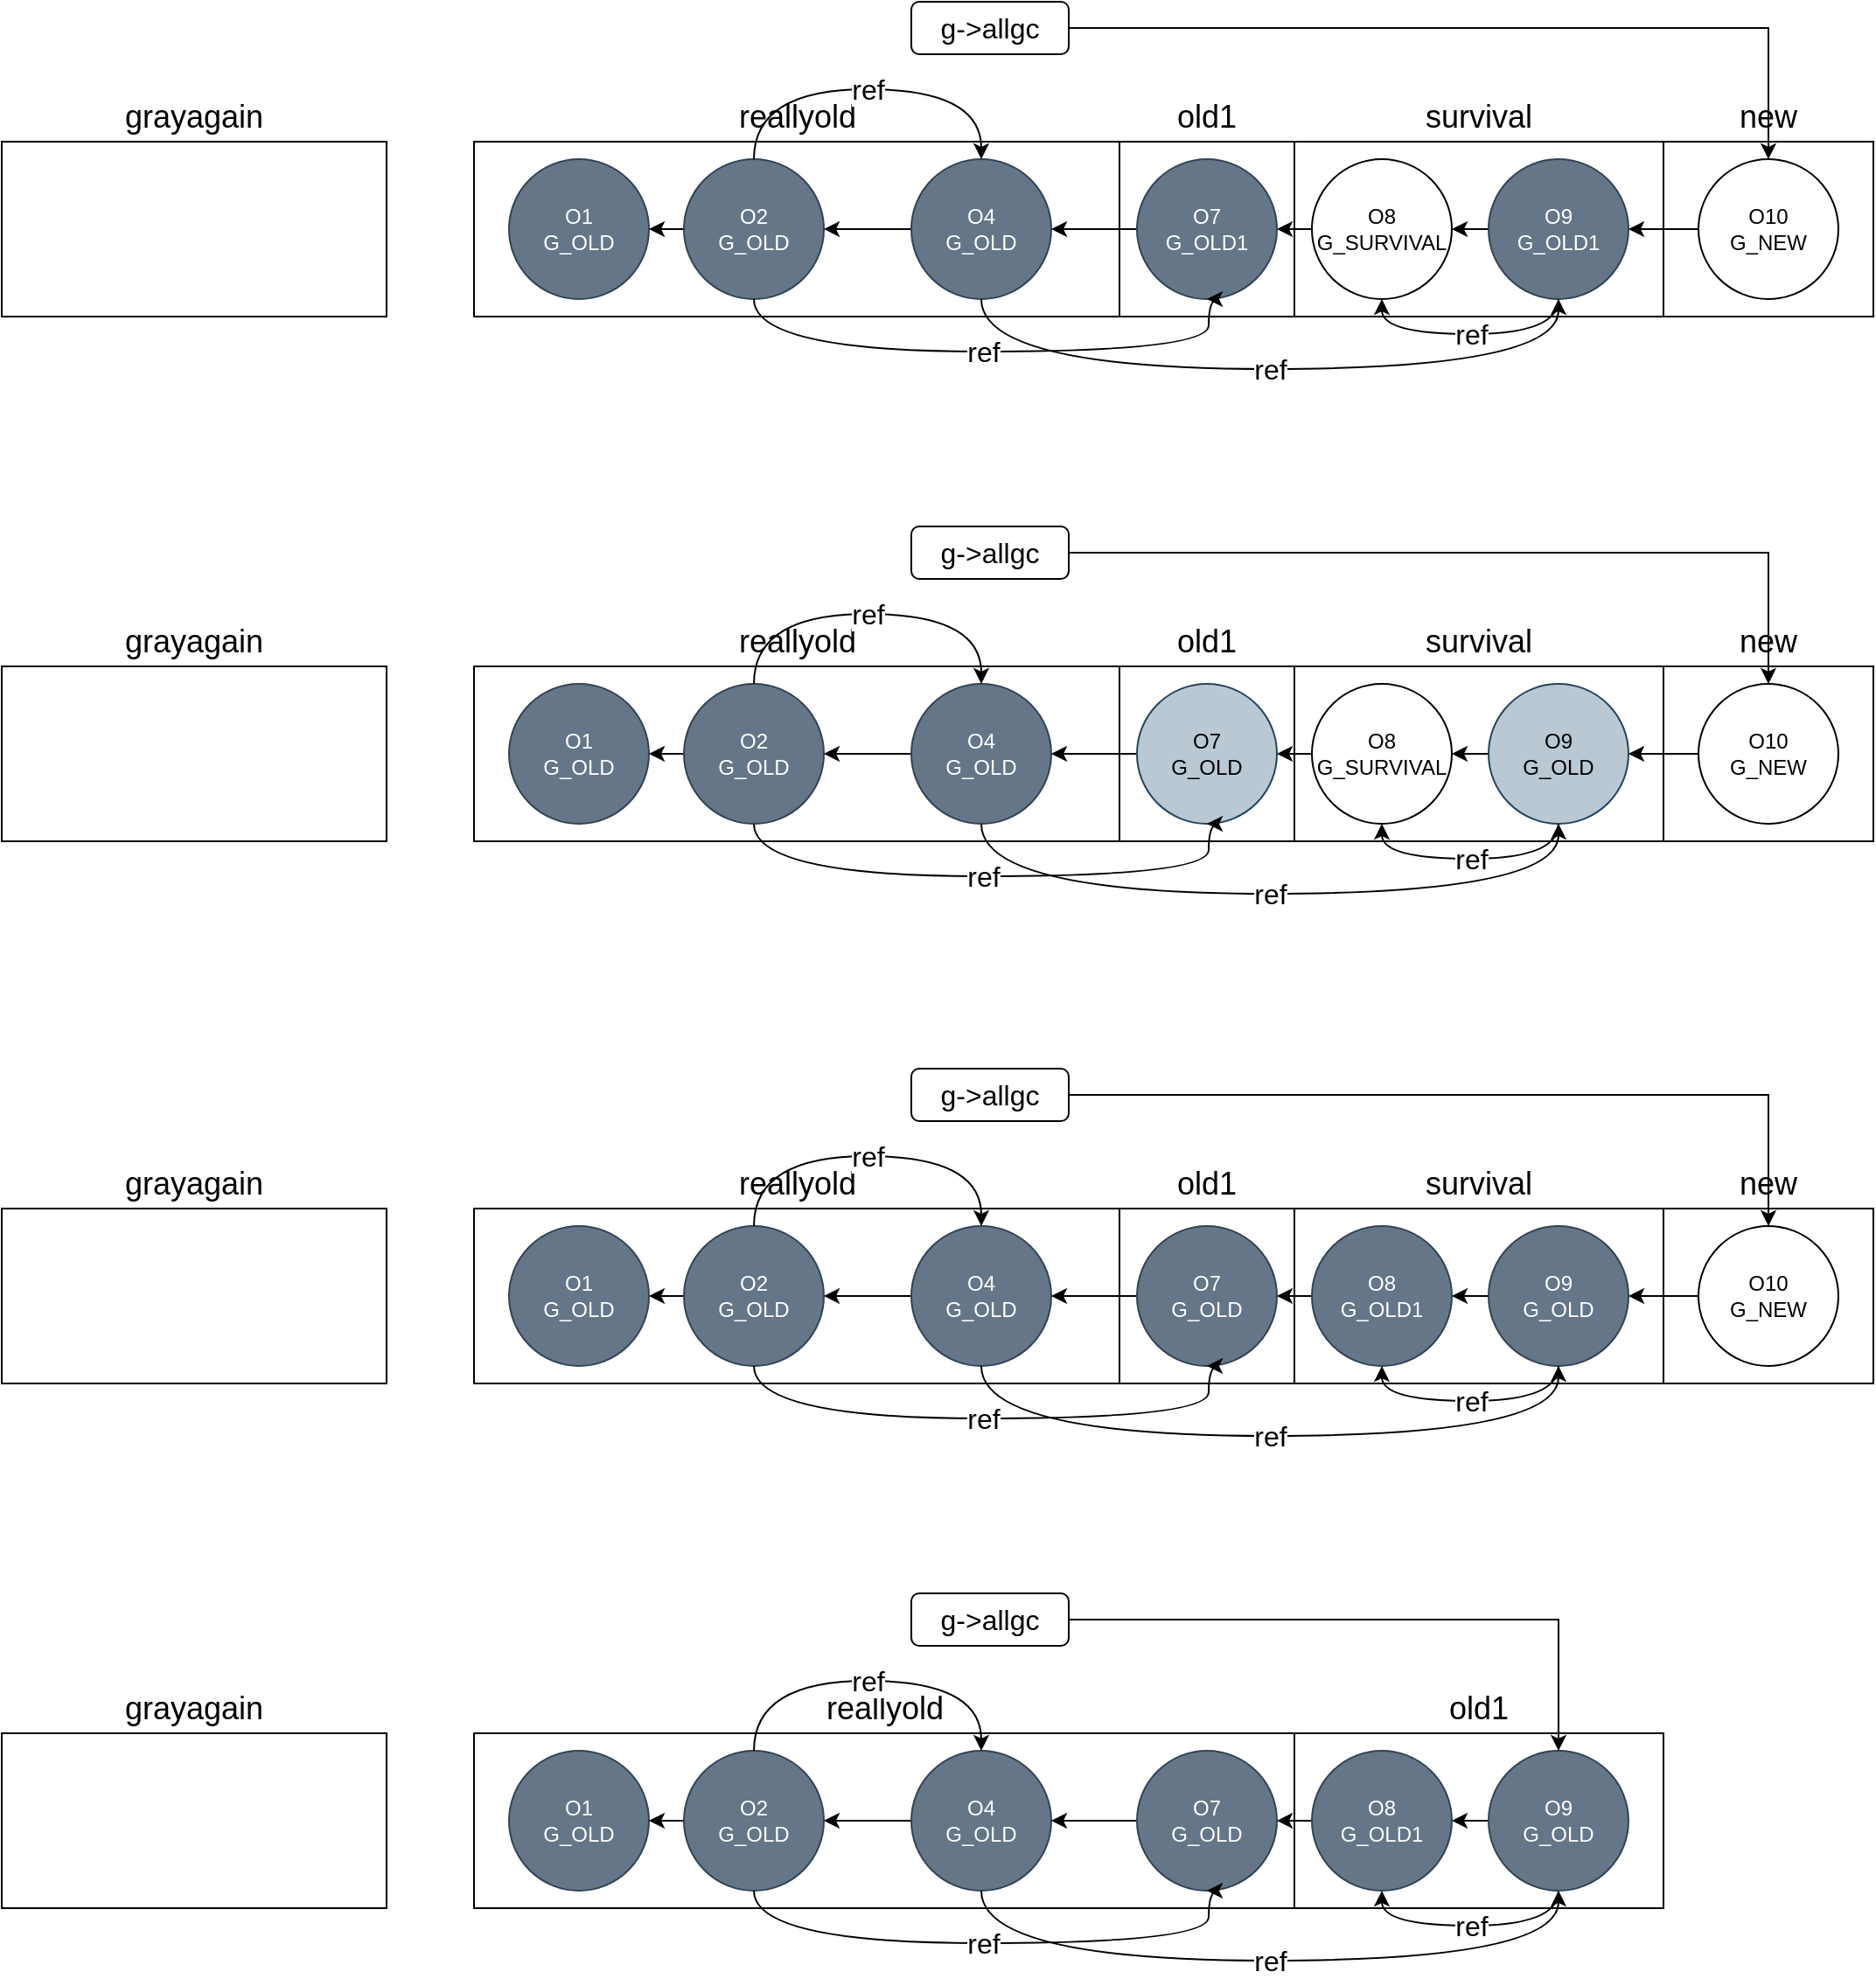 <mxfile version="22.1.20" type="device">
  <diagram name="Page-1" id="rc0uClVn3gRNKsO3K7OQ">
    <mxGraphModel dx="1434" dy="746" grid="1" gridSize="10" guides="1" tooltips="1" connect="1" arrows="1" fold="1" page="1" pageScale="1" pageWidth="850" pageHeight="1100" math="0" shadow="0">
      <root>
        <mxCell id="0" />
        <mxCell id="1" parent="0" />
        <mxCell id="K7L01zhTOzBwpwJ-5Bq4-91" value="&lt;font style=&quot;font-size: 18px;&quot;&gt;reallyold&lt;/font&gt;" style="rounded=0;whiteSpace=wrap;html=1;labelPosition=center;verticalLabelPosition=top;align=center;verticalAlign=bottom;" parent="1" vertex="1">
          <mxGeometry x="270" y="100" width="370" height="100" as="geometry" />
        </mxCell>
        <mxCell id="K7L01zhTOzBwpwJ-5Bq4-92" value="O1&lt;br&gt;G_OLD" style="ellipse;whiteSpace=wrap;html=1;aspect=fixed;fillColor=#647687;fontColor=#ffffff;strokeColor=#314354;" parent="1" vertex="1">
          <mxGeometry x="290" y="110" width="80" height="80" as="geometry" />
        </mxCell>
        <mxCell id="K7L01zhTOzBwpwJ-5Bq4-93" style="edgeStyle=orthogonalEdgeStyle;rounded=0;orthogonalLoop=1;jettySize=auto;html=1;exitX=0;exitY=0.5;exitDx=0;exitDy=0;entryX=1;entryY=0.5;entryDx=0;entryDy=0;" parent="1" source="K7L01zhTOzBwpwJ-5Bq4-94" target="K7L01zhTOzBwpwJ-5Bq4-92" edge="1">
          <mxGeometry relative="1" as="geometry" />
        </mxCell>
        <mxCell id="K7L01zhTOzBwpwJ-5Bq4-94" value="O2&lt;br&gt;G_OLD" style="ellipse;whiteSpace=wrap;html=1;aspect=fixed;fillColor=#647687;strokeColor=#314354;fontColor=#ffffff;" parent="1" vertex="1">
          <mxGeometry x="390" y="110" width="80" height="80" as="geometry" />
        </mxCell>
        <mxCell id="K7L01zhTOzBwpwJ-5Bq4-95" value="&lt;font style=&quot;font-size: 16px;&quot;&gt;g-&amp;gt;allgc&lt;/font&gt;" style="rounded=1;whiteSpace=wrap;html=1;" parent="1" vertex="1">
          <mxGeometry x="520" y="20" width="90" height="30" as="geometry" />
        </mxCell>
        <mxCell id="K7L01zhTOzBwpwJ-5Bq4-97" style="edgeStyle=orthogonalEdgeStyle;rounded=0;orthogonalLoop=1;jettySize=auto;html=1;exitX=0;exitY=0.5;exitDx=0;exitDy=0;entryX=1;entryY=0.5;entryDx=0;entryDy=0;" parent="1" source="K7L01zhTOzBwpwJ-5Bq4-98" target="K7L01zhTOzBwpwJ-5Bq4-94" edge="1">
          <mxGeometry relative="1" as="geometry" />
        </mxCell>
        <mxCell id="K7L01zhTOzBwpwJ-5Bq4-98" value="O4&lt;br&gt;G_OLD" style="ellipse;whiteSpace=wrap;html=1;aspect=fixed;fillColor=#647687;strokeColor=#314354;fontColor=#ffffff;" parent="1" vertex="1">
          <mxGeometry x="520" y="110" width="80" height="80" as="geometry" />
        </mxCell>
        <mxCell id="K7L01zhTOzBwpwJ-5Bq4-99" value="&lt;font style=&quot;font-size: 16px;&quot;&gt;ref&lt;/font&gt;" style="edgeStyle=orthogonalEdgeStyle;rounded=0;orthogonalLoop=1;jettySize=auto;html=1;exitX=0.5;exitY=0;exitDx=0;exitDy=0;entryX=0.5;entryY=0;entryDx=0;entryDy=0;curved=1;" parent="1" source="K7L01zhTOzBwpwJ-5Bq4-94" target="K7L01zhTOzBwpwJ-5Bq4-98" edge="1">
          <mxGeometry relative="1" as="geometry">
            <Array as="points">
              <mxPoint x="430" y="70" />
              <mxPoint x="560" y="70" />
            </Array>
          </mxGeometry>
        </mxCell>
        <mxCell id="K7L01zhTOzBwpwJ-5Bq4-100" value="&lt;font style=&quot;font-size: 18px;&quot;&gt;grayagain&lt;/font&gt;" style="rounded=0;whiteSpace=wrap;html=1;labelPosition=center;verticalLabelPosition=top;align=center;verticalAlign=bottom;" parent="1" vertex="1">
          <mxGeometry y="100" width="220" height="100" as="geometry" />
        </mxCell>
        <mxCell id="K7L01zhTOzBwpwJ-5Bq4-101" value="&lt;font style=&quot;font-size: 18px;&quot;&gt;old1&lt;/font&gt;" style="rounded=0;whiteSpace=wrap;html=1;labelPosition=center;verticalLabelPosition=top;align=center;verticalAlign=bottom;" parent="1" vertex="1">
          <mxGeometry x="639" y="100" width="100" height="100" as="geometry" />
        </mxCell>
        <mxCell id="K7L01zhTOzBwpwJ-5Bq4-102" style="edgeStyle=orthogonalEdgeStyle;rounded=0;orthogonalLoop=1;jettySize=auto;html=1;exitX=0;exitY=0.5;exitDx=0;exitDy=0;" parent="1" source="K7L01zhTOzBwpwJ-5Bq4-103" target="K7L01zhTOzBwpwJ-5Bq4-98" edge="1">
          <mxGeometry relative="1" as="geometry" />
        </mxCell>
        <mxCell id="K7L01zhTOzBwpwJ-5Bq4-103" value="O7&lt;br&gt;G_OLD1" style="ellipse;whiteSpace=wrap;html=1;aspect=fixed;fillColor=#647687;fontColor=#ffffff;strokeColor=#314354;" parent="1" vertex="1">
          <mxGeometry x="649" y="110" width="80" height="80" as="geometry" />
        </mxCell>
        <mxCell id="K7L01zhTOzBwpwJ-5Bq4-104" value="&lt;font style=&quot;font-size: 16px;&quot;&gt;ref&lt;/font&gt;" style="edgeStyle=orthogonalEdgeStyle;rounded=0;orthogonalLoop=1;jettySize=auto;html=1;exitX=0.5;exitY=1;exitDx=0;exitDy=0;entryX=0.5;entryY=1;entryDx=0;entryDy=0;curved=1;" parent="1" source="K7L01zhTOzBwpwJ-5Bq4-94" target="K7L01zhTOzBwpwJ-5Bq4-103" edge="1">
          <mxGeometry relative="1" as="geometry">
            <Array as="points">
              <mxPoint x="430" y="220" />
              <mxPoint x="690" y="220" />
            </Array>
          </mxGeometry>
        </mxCell>
        <mxCell id="K7L01zhTOzBwpwJ-5Bq4-105" value="&lt;font style=&quot;font-size: 18px;&quot;&gt;survival&lt;/font&gt;" style="rounded=0;whiteSpace=wrap;html=1;labelPosition=center;verticalLabelPosition=top;align=center;verticalAlign=bottom;" parent="1" vertex="1">
          <mxGeometry x="739" y="100" width="211" height="100" as="geometry" />
        </mxCell>
        <mxCell id="K7L01zhTOzBwpwJ-5Bq4-106" style="edgeStyle=orthogonalEdgeStyle;rounded=0;orthogonalLoop=1;jettySize=auto;html=1;exitX=0;exitY=0.5;exitDx=0;exitDy=0;entryX=1;entryY=0.5;entryDx=0;entryDy=0;" parent="1" source="K7L01zhTOzBwpwJ-5Bq4-107" target="K7L01zhTOzBwpwJ-5Bq4-103" edge="1">
          <mxGeometry relative="1" as="geometry" />
        </mxCell>
        <mxCell id="K7L01zhTOzBwpwJ-5Bq4-107" value="O8&lt;br&gt;G_SURVIVAL" style="ellipse;whiteSpace=wrap;html=1;aspect=fixed;" parent="1" vertex="1">
          <mxGeometry x="749" y="110" width="80" height="80" as="geometry" />
        </mxCell>
        <mxCell id="K7L01zhTOzBwpwJ-5Bq4-108" style="edgeStyle=orthogonalEdgeStyle;rounded=0;orthogonalLoop=1;jettySize=auto;html=1;exitX=0;exitY=0.5;exitDx=0;exitDy=0;" parent="1" source="K7L01zhTOzBwpwJ-5Bq4-110" target="K7L01zhTOzBwpwJ-5Bq4-107" edge="1">
          <mxGeometry relative="1" as="geometry" />
        </mxCell>
        <mxCell id="K7L01zhTOzBwpwJ-5Bq4-109" value="&lt;font style=&quot;font-size: 16px;&quot;&gt;ref&lt;/font&gt;" style="edgeStyle=orthogonalEdgeStyle;rounded=0;orthogonalLoop=1;jettySize=auto;html=1;exitX=0.5;exitY=1;exitDx=0;exitDy=0;entryX=0.5;entryY=1;entryDx=0;entryDy=0;curved=1;" parent="1" source="K7L01zhTOzBwpwJ-5Bq4-110" target="K7L01zhTOzBwpwJ-5Bq4-107" edge="1">
          <mxGeometry relative="1" as="geometry" />
        </mxCell>
        <mxCell id="K7L01zhTOzBwpwJ-5Bq4-110" value="O9&lt;br&gt;G_OLD1" style="ellipse;whiteSpace=wrap;html=1;aspect=fixed;fillColor=#647687;strokeColor=#314354;fontColor=#ffffff;" parent="1" vertex="1">
          <mxGeometry x="850" y="110" width="80" height="80" as="geometry" />
        </mxCell>
        <mxCell id="K7L01zhTOzBwpwJ-5Bq4-114" value="&lt;font style=&quot;font-size: 16px;&quot;&gt;ref&lt;/font&gt;" style="edgeStyle=orthogonalEdgeStyle;rounded=0;orthogonalLoop=1;jettySize=auto;html=1;exitX=0.5;exitY=1;exitDx=0;exitDy=0;entryX=0.5;entryY=1;entryDx=0;entryDy=0;curved=1;" parent="1" source="K7L01zhTOzBwpwJ-5Bq4-98" target="K7L01zhTOzBwpwJ-5Bq4-110" edge="1">
          <mxGeometry relative="1" as="geometry">
            <Array as="points">
              <mxPoint x="560" y="230" />
              <mxPoint x="890" y="230" />
            </Array>
          </mxGeometry>
        </mxCell>
        <mxCell id="wRI1aaOl5df-rO8w_lBx-1" value="&lt;font style=&quot;font-size: 18px;&quot;&gt;new&lt;/font&gt;" style="rounded=0;whiteSpace=wrap;html=1;labelPosition=center;verticalLabelPosition=top;align=center;verticalAlign=bottom;" vertex="1" parent="1">
          <mxGeometry x="950" y="100" width="120" height="100" as="geometry" />
        </mxCell>
        <mxCell id="wRI1aaOl5df-rO8w_lBx-3" style="edgeStyle=orthogonalEdgeStyle;rounded=0;orthogonalLoop=1;jettySize=auto;html=1;exitX=0;exitY=0.5;exitDx=0;exitDy=0;" edge="1" parent="1" source="wRI1aaOl5df-rO8w_lBx-2" target="K7L01zhTOzBwpwJ-5Bq4-110">
          <mxGeometry relative="1" as="geometry" />
        </mxCell>
        <mxCell id="wRI1aaOl5df-rO8w_lBx-2" value="O10&lt;br&gt;G_NEW" style="ellipse;whiteSpace=wrap;html=1;aspect=fixed;" vertex="1" parent="1">
          <mxGeometry x="970" y="110" width="80" height="80" as="geometry" />
        </mxCell>
        <mxCell id="wRI1aaOl5df-rO8w_lBx-4" style="edgeStyle=orthogonalEdgeStyle;rounded=0;orthogonalLoop=1;jettySize=auto;html=1;exitX=1;exitY=0.5;exitDx=0;exitDy=0;entryX=0.5;entryY=0;entryDx=0;entryDy=0;" edge="1" parent="1" source="K7L01zhTOzBwpwJ-5Bq4-95" target="wRI1aaOl5df-rO8w_lBx-2">
          <mxGeometry relative="1" as="geometry" />
        </mxCell>
        <mxCell id="wRI1aaOl5df-rO8w_lBx-5" value="&lt;font style=&quot;font-size: 18px;&quot;&gt;reallyold&lt;/font&gt;" style="rounded=0;whiteSpace=wrap;html=1;labelPosition=center;verticalLabelPosition=top;align=center;verticalAlign=bottom;" vertex="1" parent="1">
          <mxGeometry x="270" y="400" width="370" height="100" as="geometry" />
        </mxCell>
        <mxCell id="wRI1aaOl5df-rO8w_lBx-6" value="O1&lt;br&gt;G_OLD" style="ellipse;whiteSpace=wrap;html=1;aspect=fixed;fillColor=#647687;fontColor=#ffffff;strokeColor=#314354;" vertex="1" parent="1">
          <mxGeometry x="290" y="410" width="80" height="80" as="geometry" />
        </mxCell>
        <mxCell id="wRI1aaOl5df-rO8w_lBx-7" style="edgeStyle=orthogonalEdgeStyle;rounded=0;orthogonalLoop=1;jettySize=auto;html=1;exitX=0;exitY=0.5;exitDx=0;exitDy=0;entryX=1;entryY=0.5;entryDx=0;entryDy=0;" edge="1" parent="1" source="wRI1aaOl5df-rO8w_lBx-8" target="wRI1aaOl5df-rO8w_lBx-6">
          <mxGeometry relative="1" as="geometry" />
        </mxCell>
        <mxCell id="wRI1aaOl5df-rO8w_lBx-8" value="O2&lt;br&gt;G_OLD" style="ellipse;whiteSpace=wrap;html=1;aspect=fixed;fillColor=#647687;strokeColor=#314354;fontColor=#ffffff;" vertex="1" parent="1">
          <mxGeometry x="390" y="410" width="80" height="80" as="geometry" />
        </mxCell>
        <mxCell id="wRI1aaOl5df-rO8w_lBx-9" value="&lt;font style=&quot;font-size: 16px;&quot;&gt;g-&amp;gt;allgc&lt;/font&gt;" style="rounded=1;whiteSpace=wrap;html=1;" vertex="1" parent="1">
          <mxGeometry x="520" y="320" width="90" height="30" as="geometry" />
        </mxCell>
        <mxCell id="wRI1aaOl5df-rO8w_lBx-10" style="edgeStyle=orthogonalEdgeStyle;rounded=0;orthogonalLoop=1;jettySize=auto;html=1;exitX=0;exitY=0.5;exitDx=0;exitDy=0;entryX=1;entryY=0.5;entryDx=0;entryDy=0;" edge="1" parent="1" source="wRI1aaOl5df-rO8w_lBx-11" target="wRI1aaOl5df-rO8w_lBx-8">
          <mxGeometry relative="1" as="geometry" />
        </mxCell>
        <mxCell id="wRI1aaOl5df-rO8w_lBx-11" value="O4&lt;br&gt;G_OLD" style="ellipse;whiteSpace=wrap;html=1;aspect=fixed;fillColor=#647687;strokeColor=#314354;fontColor=#ffffff;" vertex="1" parent="1">
          <mxGeometry x="520" y="410" width="80" height="80" as="geometry" />
        </mxCell>
        <mxCell id="wRI1aaOl5df-rO8w_lBx-12" value="&lt;font style=&quot;font-size: 16px;&quot;&gt;ref&lt;/font&gt;" style="edgeStyle=orthogonalEdgeStyle;rounded=0;orthogonalLoop=1;jettySize=auto;html=1;exitX=0.5;exitY=0;exitDx=0;exitDy=0;entryX=0.5;entryY=0;entryDx=0;entryDy=0;curved=1;" edge="1" parent="1" source="wRI1aaOl5df-rO8w_lBx-8" target="wRI1aaOl5df-rO8w_lBx-11">
          <mxGeometry relative="1" as="geometry">
            <Array as="points">
              <mxPoint x="430" y="370" />
              <mxPoint x="560" y="370" />
            </Array>
          </mxGeometry>
        </mxCell>
        <mxCell id="wRI1aaOl5df-rO8w_lBx-13" value="&lt;font style=&quot;font-size: 18px;&quot;&gt;grayagain&lt;/font&gt;" style="rounded=0;whiteSpace=wrap;html=1;labelPosition=center;verticalLabelPosition=top;align=center;verticalAlign=bottom;" vertex="1" parent="1">
          <mxGeometry y="400" width="220" height="100" as="geometry" />
        </mxCell>
        <mxCell id="wRI1aaOl5df-rO8w_lBx-14" value="&lt;font style=&quot;font-size: 18px;&quot;&gt;old1&lt;/font&gt;" style="rounded=0;whiteSpace=wrap;html=1;labelPosition=center;verticalLabelPosition=top;align=center;verticalAlign=bottom;" vertex="1" parent="1">
          <mxGeometry x="639" y="400" width="100" height="100" as="geometry" />
        </mxCell>
        <mxCell id="wRI1aaOl5df-rO8w_lBx-15" style="edgeStyle=orthogonalEdgeStyle;rounded=0;orthogonalLoop=1;jettySize=auto;html=1;exitX=0;exitY=0.5;exitDx=0;exitDy=0;" edge="1" parent="1" source="wRI1aaOl5df-rO8w_lBx-16" target="wRI1aaOl5df-rO8w_lBx-11">
          <mxGeometry relative="1" as="geometry" />
        </mxCell>
        <mxCell id="wRI1aaOl5df-rO8w_lBx-16" value="O7&lt;br&gt;G_OLD" style="ellipse;whiteSpace=wrap;html=1;aspect=fixed;fillColor=#bac8d3;strokeColor=#23445d;" vertex="1" parent="1">
          <mxGeometry x="649" y="410" width="80" height="80" as="geometry" />
        </mxCell>
        <mxCell id="wRI1aaOl5df-rO8w_lBx-17" value="&lt;font style=&quot;font-size: 16px;&quot;&gt;ref&lt;/font&gt;" style="edgeStyle=orthogonalEdgeStyle;rounded=0;orthogonalLoop=1;jettySize=auto;html=1;exitX=0.5;exitY=1;exitDx=0;exitDy=0;entryX=0.5;entryY=1;entryDx=0;entryDy=0;curved=1;" edge="1" parent="1" source="wRI1aaOl5df-rO8w_lBx-8" target="wRI1aaOl5df-rO8w_lBx-16">
          <mxGeometry relative="1" as="geometry">
            <Array as="points">
              <mxPoint x="430" y="520" />
              <mxPoint x="690" y="520" />
            </Array>
          </mxGeometry>
        </mxCell>
        <mxCell id="wRI1aaOl5df-rO8w_lBx-18" value="&lt;font style=&quot;font-size: 18px;&quot;&gt;survival&lt;/font&gt;" style="rounded=0;whiteSpace=wrap;html=1;labelPosition=center;verticalLabelPosition=top;align=center;verticalAlign=bottom;" vertex="1" parent="1">
          <mxGeometry x="739" y="400" width="211" height="100" as="geometry" />
        </mxCell>
        <mxCell id="wRI1aaOl5df-rO8w_lBx-19" style="edgeStyle=orthogonalEdgeStyle;rounded=0;orthogonalLoop=1;jettySize=auto;html=1;exitX=0;exitY=0.5;exitDx=0;exitDy=0;entryX=1;entryY=0.5;entryDx=0;entryDy=0;" edge="1" parent="1" source="wRI1aaOl5df-rO8w_lBx-20" target="wRI1aaOl5df-rO8w_lBx-16">
          <mxGeometry relative="1" as="geometry" />
        </mxCell>
        <mxCell id="wRI1aaOl5df-rO8w_lBx-20" value="O8&lt;br&gt;G_SURVIVAL" style="ellipse;whiteSpace=wrap;html=1;aspect=fixed;" vertex="1" parent="1">
          <mxGeometry x="749" y="410" width="80" height="80" as="geometry" />
        </mxCell>
        <mxCell id="wRI1aaOl5df-rO8w_lBx-21" style="edgeStyle=orthogonalEdgeStyle;rounded=0;orthogonalLoop=1;jettySize=auto;html=1;exitX=0;exitY=0.5;exitDx=0;exitDy=0;" edge="1" parent="1" source="wRI1aaOl5df-rO8w_lBx-23" target="wRI1aaOl5df-rO8w_lBx-20">
          <mxGeometry relative="1" as="geometry" />
        </mxCell>
        <mxCell id="wRI1aaOl5df-rO8w_lBx-22" value="&lt;font style=&quot;font-size: 16px;&quot;&gt;ref&lt;/font&gt;" style="edgeStyle=orthogonalEdgeStyle;rounded=0;orthogonalLoop=1;jettySize=auto;html=1;exitX=0.5;exitY=1;exitDx=0;exitDy=0;entryX=0.5;entryY=1;entryDx=0;entryDy=0;curved=1;" edge="1" parent="1" source="wRI1aaOl5df-rO8w_lBx-23" target="wRI1aaOl5df-rO8w_lBx-20">
          <mxGeometry relative="1" as="geometry" />
        </mxCell>
        <mxCell id="wRI1aaOl5df-rO8w_lBx-23" value="O9&lt;br&gt;G_OLD" style="ellipse;whiteSpace=wrap;html=1;aspect=fixed;fillColor=#bac8d3;strokeColor=#23445d;" vertex="1" parent="1">
          <mxGeometry x="850" y="410" width="80" height="80" as="geometry" />
        </mxCell>
        <mxCell id="wRI1aaOl5df-rO8w_lBx-24" value="&lt;font style=&quot;font-size: 16px;&quot;&gt;ref&lt;/font&gt;" style="edgeStyle=orthogonalEdgeStyle;rounded=0;orthogonalLoop=1;jettySize=auto;html=1;exitX=0.5;exitY=1;exitDx=0;exitDy=0;entryX=0.5;entryY=1;entryDx=0;entryDy=0;curved=1;" edge="1" parent="1" source="wRI1aaOl5df-rO8w_lBx-11" target="wRI1aaOl5df-rO8w_lBx-23">
          <mxGeometry relative="1" as="geometry">
            <Array as="points">
              <mxPoint x="560" y="530" />
              <mxPoint x="890" y="530" />
            </Array>
          </mxGeometry>
        </mxCell>
        <mxCell id="wRI1aaOl5df-rO8w_lBx-26" value="&lt;font style=&quot;font-size: 18px;&quot;&gt;new&lt;/font&gt;" style="rounded=0;whiteSpace=wrap;html=1;labelPosition=center;verticalLabelPosition=top;align=center;verticalAlign=bottom;" vertex="1" parent="1">
          <mxGeometry x="950" y="400" width="120" height="100" as="geometry" />
        </mxCell>
        <mxCell id="wRI1aaOl5df-rO8w_lBx-27" style="edgeStyle=orthogonalEdgeStyle;rounded=0;orthogonalLoop=1;jettySize=auto;html=1;exitX=0;exitY=0.5;exitDx=0;exitDy=0;" edge="1" parent="1" source="wRI1aaOl5df-rO8w_lBx-28" target="wRI1aaOl5df-rO8w_lBx-23">
          <mxGeometry relative="1" as="geometry" />
        </mxCell>
        <mxCell id="wRI1aaOl5df-rO8w_lBx-28" value="O10&lt;br&gt;G_NEW" style="ellipse;whiteSpace=wrap;html=1;aspect=fixed;" vertex="1" parent="1">
          <mxGeometry x="970" y="410" width="80" height="80" as="geometry" />
        </mxCell>
        <mxCell id="wRI1aaOl5df-rO8w_lBx-29" style="edgeStyle=orthogonalEdgeStyle;rounded=0;orthogonalLoop=1;jettySize=auto;html=1;exitX=1;exitY=0.5;exitDx=0;exitDy=0;entryX=0.5;entryY=0;entryDx=0;entryDy=0;" edge="1" parent="1" source="wRI1aaOl5df-rO8w_lBx-9" target="wRI1aaOl5df-rO8w_lBx-28">
          <mxGeometry relative="1" as="geometry" />
        </mxCell>
        <mxCell id="wRI1aaOl5df-rO8w_lBx-30" value="&lt;font style=&quot;font-size: 18px;&quot;&gt;reallyold&lt;/font&gt;" style="rounded=0;whiteSpace=wrap;html=1;labelPosition=center;verticalLabelPosition=top;align=center;verticalAlign=bottom;" vertex="1" parent="1">
          <mxGeometry x="270" y="710" width="370" height="100" as="geometry" />
        </mxCell>
        <mxCell id="wRI1aaOl5df-rO8w_lBx-31" value="O1&lt;br&gt;G_OLD" style="ellipse;whiteSpace=wrap;html=1;aspect=fixed;fillColor=#647687;fontColor=#ffffff;strokeColor=#314354;" vertex="1" parent="1">
          <mxGeometry x="290" y="720" width="80" height="80" as="geometry" />
        </mxCell>
        <mxCell id="wRI1aaOl5df-rO8w_lBx-32" style="edgeStyle=orthogonalEdgeStyle;rounded=0;orthogonalLoop=1;jettySize=auto;html=1;exitX=0;exitY=0.5;exitDx=0;exitDy=0;entryX=1;entryY=0.5;entryDx=0;entryDy=0;" edge="1" parent="1" source="wRI1aaOl5df-rO8w_lBx-33" target="wRI1aaOl5df-rO8w_lBx-31">
          <mxGeometry relative="1" as="geometry" />
        </mxCell>
        <mxCell id="wRI1aaOl5df-rO8w_lBx-33" value="O2&lt;br&gt;G_OLD" style="ellipse;whiteSpace=wrap;html=1;aspect=fixed;fillColor=#647687;strokeColor=#314354;fontColor=#ffffff;" vertex="1" parent="1">
          <mxGeometry x="390" y="720" width="80" height="80" as="geometry" />
        </mxCell>
        <mxCell id="wRI1aaOl5df-rO8w_lBx-34" value="&lt;font style=&quot;font-size: 16px;&quot;&gt;g-&amp;gt;allgc&lt;/font&gt;" style="rounded=1;whiteSpace=wrap;html=1;" vertex="1" parent="1">
          <mxGeometry x="520" y="630" width="90" height="30" as="geometry" />
        </mxCell>
        <mxCell id="wRI1aaOl5df-rO8w_lBx-35" style="edgeStyle=orthogonalEdgeStyle;rounded=0;orthogonalLoop=1;jettySize=auto;html=1;exitX=0;exitY=0.5;exitDx=0;exitDy=0;entryX=1;entryY=0.5;entryDx=0;entryDy=0;" edge="1" parent="1" source="wRI1aaOl5df-rO8w_lBx-36" target="wRI1aaOl5df-rO8w_lBx-33">
          <mxGeometry relative="1" as="geometry" />
        </mxCell>
        <mxCell id="wRI1aaOl5df-rO8w_lBx-36" value="O4&lt;br&gt;G_OLD" style="ellipse;whiteSpace=wrap;html=1;aspect=fixed;fillColor=#647687;strokeColor=#314354;fontColor=#ffffff;" vertex="1" parent="1">
          <mxGeometry x="520" y="720" width="80" height="80" as="geometry" />
        </mxCell>
        <mxCell id="wRI1aaOl5df-rO8w_lBx-37" value="&lt;font style=&quot;font-size: 16px;&quot;&gt;ref&lt;/font&gt;" style="edgeStyle=orthogonalEdgeStyle;rounded=0;orthogonalLoop=1;jettySize=auto;html=1;exitX=0.5;exitY=0;exitDx=0;exitDy=0;entryX=0.5;entryY=0;entryDx=0;entryDy=0;curved=1;" edge="1" parent="1" source="wRI1aaOl5df-rO8w_lBx-33" target="wRI1aaOl5df-rO8w_lBx-36">
          <mxGeometry relative="1" as="geometry">
            <Array as="points">
              <mxPoint x="430" y="680" />
              <mxPoint x="560" y="680" />
            </Array>
          </mxGeometry>
        </mxCell>
        <mxCell id="wRI1aaOl5df-rO8w_lBx-38" value="&lt;font style=&quot;font-size: 18px;&quot;&gt;grayagain&lt;/font&gt;" style="rounded=0;whiteSpace=wrap;html=1;labelPosition=center;verticalLabelPosition=top;align=center;verticalAlign=bottom;" vertex="1" parent="1">
          <mxGeometry y="710" width="220" height="100" as="geometry" />
        </mxCell>
        <mxCell id="wRI1aaOl5df-rO8w_lBx-39" value="&lt;font style=&quot;font-size: 18px;&quot;&gt;old1&lt;/font&gt;" style="rounded=0;whiteSpace=wrap;html=1;labelPosition=center;verticalLabelPosition=top;align=center;verticalAlign=bottom;" vertex="1" parent="1">
          <mxGeometry x="639" y="710" width="100" height="100" as="geometry" />
        </mxCell>
        <mxCell id="wRI1aaOl5df-rO8w_lBx-40" style="edgeStyle=orthogonalEdgeStyle;rounded=0;orthogonalLoop=1;jettySize=auto;html=1;exitX=0;exitY=0.5;exitDx=0;exitDy=0;" edge="1" parent="1" source="wRI1aaOl5df-rO8w_lBx-41" target="wRI1aaOl5df-rO8w_lBx-36">
          <mxGeometry relative="1" as="geometry" />
        </mxCell>
        <mxCell id="wRI1aaOl5df-rO8w_lBx-41" value="O7&lt;br&gt;G_OLD" style="ellipse;whiteSpace=wrap;html=1;aspect=fixed;fillColor=#647687;strokeColor=#314354;fontColor=#ffffff;" vertex="1" parent="1">
          <mxGeometry x="649" y="720" width="80" height="80" as="geometry" />
        </mxCell>
        <mxCell id="wRI1aaOl5df-rO8w_lBx-42" value="&lt;font style=&quot;font-size: 16px;&quot;&gt;ref&lt;/font&gt;" style="edgeStyle=orthogonalEdgeStyle;rounded=0;orthogonalLoop=1;jettySize=auto;html=1;exitX=0.5;exitY=1;exitDx=0;exitDy=0;entryX=0.5;entryY=1;entryDx=0;entryDy=0;curved=1;" edge="1" parent="1" source="wRI1aaOl5df-rO8w_lBx-33" target="wRI1aaOl5df-rO8w_lBx-41">
          <mxGeometry relative="1" as="geometry">
            <Array as="points">
              <mxPoint x="430" y="830" />
              <mxPoint x="690" y="830" />
            </Array>
          </mxGeometry>
        </mxCell>
        <mxCell id="wRI1aaOl5df-rO8w_lBx-43" value="&lt;font style=&quot;font-size: 18px;&quot;&gt;survival&lt;/font&gt;" style="rounded=0;whiteSpace=wrap;html=1;labelPosition=center;verticalLabelPosition=top;align=center;verticalAlign=bottom;" vertex="1" parent="1">
          <mxGeometry x="739" y="710" width="211" height="100" as="geometry" />
        </mxCell>
        <mxCell id="wRI1aaOl5df-rO8w_lBx-44" style="edgeStyle=orthogonalEdgeStyle;rounded=0;orthogonalLoop=1;jettySize=auto;html=1;exitX=0;exitY=0.5;exitDx=0;exitDy=0;entryX=1;entryY=0.5;entryDx=0;entryDy=0;" edge="1" parent="1" source="wRI1aaOl5df-rO8w_lBx-45" target="wRI1aaOl5df-rO8w_lBx-41">
          <mxGeometry relative="1" as="geometry" />
        </mxCell>
        <mxCell id="wRI1aaOl5df-rO8w_lBx-45" value="O8&lt;br&gt;G_OLD1" style="ellipse;whiteSpace=wrap;html=1;aspect=fixed;fillColor=#647687;fontColor=#ffffff;strokeColor=#314354;" vertex="1" parent="1">
          <mxGeometry x="749" y="720" width="80" height="80" as="geometry" />
        </mxCell>
        <mxCell id="wRI1aaOl5df-rO8w_lBx-46" style="edgeStyle=orthogonalEdgeStyle;rounded=0;orthogonalLoop=1;jettySize=auto;html=1;exitX=0;exitY=0.5;exitDx=0;exitDy=0;" edge="1" parent="1" source="wRI1aaOl5df-rO8w_lBx-48" target="wRI1aaOl5df-rO8w_lBx-45">
          <mxGeometry relative="1" as="geometry" />
        </mxCell>
        <mxCell id="wRI1aaOl5df-rO8w_lBx-47" value="&lt;font style=&quot;font-size: 16px;&quot;&gt;ref&lt;/font&gt;" style="edgeStyle=orthogonalEdgeStyle;rounded=0;orthogonalLoop=1;jettySize=auto;html=1;exitX=0.5;exitY=1;exitDx=0;exitDy=0;entryX=0.5;entryY=1;entryDx=0;entryDy=0;curved=1;" edge="1" parent="1" source="wRI1aaOl5df-rO8w_lBx-48" target="wRI1aaOl5df-rO8w_lBx-45">
          <mxGeometry relative="1" as="geometry" />
        </mxCell>
        <mxCell id="wRI1aaOl5df-rO8w_lBx-48" value="O9&lt;br&gt;G_OLD" style="ellipse;whiteSpace=wrap;html=1;aspect=fixed;fillColor=#647687;strokeColor=#314354;fontColor=#ffffff;" vertex="1" parent="1">
          <mxGeometry x="850" y="720" width="80" height="80" as="geometry" />
        </mxCell>
        <mxCell id="wRI1aaOl5df-rO8w_lBx-49" value="&lt;font style=&quot;font-size: 16px;&quot;&gt;ref&lt;/font&gt;" style="edgeStyle=orthogonalEdgeStyle;rounded=0;orthogonalLoop=1;jettySize=auto;html=1;exitX=0.5;exitY=1;exitDx=0;exitDy=0;entryX=0.5;entryY=1;entryDx=0;entryDy=0;curved=1;" edge="1" parent="1" source="wRI1aaOl5df-rO8w_lBx-36" target="wRI1aaOl5df-rO8w_lBx-48">
          <mxGeometry relative="1" as="geometry">
            <Array as="points">
              <mxPoint x="560" y="840" />
              <mxPoint x="890" y="840" />
            </Array>
          </mxGeometry>
        </mxCell>
        <mxCell id="wRI1aaOl5df-rO8w_lBx-51" value="&lt;font style=&quot;font-size: 18px;&quot;&gt;new&lt;/font&gt;" style="rounded=0;whiteSpace=wrap;html=1;labelPosition=center;verticalLabelPosition=top;align=center;verticalAlign=bottom;" vertex="1" parent="1">
          <mxGeometry x="950" y="710" width="120" height="100" as="geometry" />
        </mxCell>
        <mxCell id="wRI1aaOl5df-rO8w_lBx-52" style="edgeStyle=orthogonalEdgeStyle;rounded=0;orthogonalLoop=1;jettySize=auto;html=1;exitX=0;exitY=0.5;exitDx=0;exitDy=0;" edge="1" parent="1" source="wRI1aaOl5df-rO8w_lBx-53" target="wRI1aaOl5df-rO8w_lBx-48">
          <mxGeometry relative="1" as="geometry" />
        </mxCell>
        <mxCell id="wRI1aaOl5df-rO8w_lBx-53" value="O10&lt;br&gt;G_NEW" style="ellipse;whiteSpace=wrap;html=1;aspect=fixed;" vertex="1" parent="1">
          <mxGeometry x="970" y="720" width="80" height="80" as="geometry" />
        </mxCell>
        <mxCell id="wRI1aaOl5df-rO8w_lBx-54" style="edgeStyle=orthogonalEdgeStyle;rounded=0;orthogonalLoop=1;jettySize=auto;html=1;exitX=1;exitY=0.5;exitDx=0;exitDy=0;entryX=0.5;entryY=0;entryDx=0;entryDy=0;" edge="1" parent="1" source="wRI1aaOl5df-rO8w_lBx-34" target="wRI1aaOl5df-rO8w_lBx-53">
          <mxGeometry relative="1" as="geometry" />
        </mxCell>
        <mxCell id="wRI1aaOl5df-rO8w_lBx-55" value="&lt;font style=&quot;font-size: 18px;&quot;&gt;reallyold&lt;/font&gt;" style="rounded=0;whiteSpace=wrap;html=1;labelPosition=center;verticalLabelPosition=top;align=center;verticalAlign=bottom;" vertex="1" parent="1">
          <mxGeometry x="270" y="1010" width="470" height="100" as="geometry" />
        </mxCell>
        <mxCell id="wRI1aaOl5df-rO8w_lBx-56" value="O1&lt;br&gt;G_OLD" style="ellipse;whiteSpace=wrap;html=1;aspect=fixed;fillColor=#647687;fontColor=#ffffff;strokeColor=#314354;" vertex="1" parent="1">
          <mxGeometry x="290" y="1020" width="80" height="80" as="geometry" />
        </mxCell>
        <mxCell id="wRI1aaOl5df-rO8w_lBx-57" style="edgeStyle=orthogonalEdgeStyle;rounded=0;orthogonalLoop=1;jettySize=auto;html=1;exitX=0;exitY=0.5;exitDx=0;exitDy=0;entryX=1;entryY=0.5;entryDx=0;entryDy=0;" edge="1" parent="1" source="wRI1aaOl5df-rO8w_lBx-58" target="wRI1aaOl5df-rO8w_lBx-56">
          <mxGeometry relative="1" as="geometry" />
        </mxCell>
        <mxCell id="wRI1aaOl5df-rO8w_lBx-58" value="O2&lt;br&gt;G_OLD" style="ellipse;whiteSpace=wrap;html=1;aspect=fixed;fillColor=#647687;strokeColor=#314354;fontColor=#ffffff;" vertex="1" parent="1">
          <mxGeometry x="390" y="1020" width="80" height="80" as="geometry" />
        </mxCell>
        <mxCell id="wRI1aaOl5df-rO8w_lBx-59" value="&lt;font style=&quot;font-size: 16px;&quot;&gt;g-&amp;gt;allgc&lt;/font&gt;" style="rounded=1;whiteSpace=wrap;html=1;" vertex="1" parent="1">
          <mxGeometry x="520" y="930" width="90" height="30" as="geometry" />
        </mxCell>
        <mxCell id="wRI1aaOl5df-rO8w_lBx-60" style="edgeStyle=orthogonalEdgeStyle;rounded=0;orthogonalLoop=1;jettySize=auto;html=1;exitX=0;exitY=0.5;exitDx=0;exitDy=0;entryX=1;entryY=0.5;entryDx=0;entryDy=0;" edge="1" parent="1" source="wRI1aaOl5df-rO8w_lBx-61" target="wRI1aaOl5df-rO8w_lBx-58">
          <mxGeometry relative="1" as="geometry" />
        </mxCell>
        <mxCell id="wRI1aaOl5df-rO8w_lBx-61" value="O4&lt;br&gt;G_OLD" style="ellipse;whiteSpace=wrap;html=1;aspect=fixed;fillColor=#647687;strokeColor=#314354;fontColor=#ffffff;" vertex="1" parent="1">
          <mxGeometry x="520" y="1020" width="80" height="80" as="geometry" />
        </mxCell>
        <mxCell id="wRI1aaOl5df-rO8w_lBx-62" value="&lt;font style=&quot;font-size: 16px;&quot;&gt;ref&lt;/font&gt;" style="edgeStyle=orthogonalEdgeStyle;rounded=0;orthogonalLoop=1;jettySize=auto;html=1;exitX=0.5;exitY=0;exitDx=0;exitDy=0;entryX=0.5;entryY=0;entryDx=0;entryDy=0;curved=1;" edge="1" parent="1" source="wRI1aaOl5df-rO8w_lBx-58" target="wRI1aaOl5df-rO8w_lBx-61">
          <mxGeometry relative="1" as="geometry">
            <Array as="points">
              <mxPoint x="430" y="980" />
              <mxPoint x="560" y="980" />
            </Array>
          </mxGeometry>
        </mxCell>
        <mxCell id="wRI1aaOl5df-rO8w_lBx-63" value="&lt;font style=&quot;font-size: 18px;&quot;&gt;grayagain&lt;/font&gt;" style="rounded=0;whiteSpace=wrap;html=1;labelPosition=center;verticalLabelPosition=top;align=center;verticalAlign=bottom;" vertex="1" parent="1">
          <mxGeometry y="1010" width="220" height="100" as="geometry" />
        </mxCell>
        <mxCell id="wRI1aaOl5df-rO8w_lBx-65" style="edgeStyle=orthogonalEdgeStyle;rounded=0;orthogonalLoop=1;jettySize=auto;html=1;exitX=0;exitY=0.5;exitDx=0;exitDy=0;" edge="1" parent="1" source="wRI1aaOl5df-rO8w_lBx-66" target="wRI1aaOl5df-rO8w_lBx-61">
          <mxGeometry relative="1" as="geometry" />
        </mxCell>
        <mxCell id="wRI1aaOl5df-rO8w_lBx-66" value="O7&lt;br&gt;G_OLD" style="ellipse;whiteSpace=wrap;html=1;aspect=fixed;fillColor=#647687;strokeColor=#314354;fontColor=#ffffff;" vertex="1" parent="1">
          <mxGeometry x="649" y="1020" width="80" height="80" as="geometry" />
        </mxCell>
        <mxCell id="wRI1aaOl5df-rO8w_lBx-67" value="&lt;font style=&quot;font-size: 16px;&quot;&gt;ref&lt;/font&gt;" style="edgeStyle=orthogonalEdgeStyle;rounded=0;orthogonalLoop=1;jettySize=auto;html=1;exitX=0.5;exitY=1;exitDx=0;exitDy=0;entryX=0.5;entryY=1;entryDx=0;entryDy=0;curved=1;" edge="1" parent="1" source="wRI1aaOl5df-rO8w_lBx-58" target="wRI1aaOl5df-rO8w_lBx-66">
          <mxGeometry relative="1" as="geometry">
            <Array as="points">
              <mxPoint x="430" y="1130" />
              <mxPoint x="690" y="1130" />
            </Array>
          </mxGeometry>
        </mxCell>
        <mxCell id="wRI1aaOl5df-rO8w_lBx-68" value="&lt;font style=&quot;font-size: 18px;&quot;&gt;old1&lt;/font&gt;" style="rounded=0;whiteSpace=wrap;html=1;labelPosition=center;verticalLabelPosition=top;align=center;verticalAlign=bottom;" vertex="1" parent="1">
          <mxGeometry x="739" y="1010" width="211" height="100" as="geometry" />
        </mxCell>
        <mxCell id="wRI1aaOl5df-rO8w_lBx-69" style="edgeStyle=orthogonalEdgeStyle;rounded=0;orthogonalLoop=1;jettySize=auto;html=1;exitX=0;exitY=0.5;exitDx=0;exitDy=0;entryX=1;entryY=0.5;entryDx=0;entryDy=0;" edge="1" parent="1" source="wRI1aaOl5df-rO8w_lBx-70" target="wRI1aaOl5df-rO8w_lBx-66">
          <mxGeometry relative="1" as="geometry" />
        </mxCell>
        <mxCell id="wRI1aaOl5df-rO8w_lBx-70" value="O8&lt;br&gt;G_OLD1" style="ellipse;whiteSpace=wrap;html=1;aspect=fixed;fillColor=#647687;fontColor=#ffffff;strokeColor=#314354;" vertex="1" parent="1">
          <mxGeometry x="749" y="1020" width="80" height="80" as="geometry" />
        </mxCell>
        <mxCell id="wRI1aaOl5df-rO8w_lBx-71" style="edgeStyle=orthogonalEdgeStyle;rounded=0;orthogonalLoop=1;jettySize=auto;html=1;exitX=0;exitY=0.5;exitDx=0;exitDy=0;" edge="1" parent="1" source="wRI1aaOl5df-rO8w_lBx-73" target="wRI1aaOl5df-rO8w_lBx-70">
          <mxGeometry relative="1" as="geometry" />
        </mxCell>
        <mxCell id="wRI1aaOl5df-rO8w_lBx-72" value="&lt;font style=&quot;font-size: 16px;&quot;&gt;ref&lt;/font&gt;" style="edgeStyle=orthogonalEdgeStyle;rounded=0;orthogonalLoop=1;jettySize=auto;html=1;exitX=0.5;exitY=1;exitDx=0;exitDy=0;entryX=0.5;entryY=1;entryDx=0;entryDy=0;curved=1;" edge="1" parent="1" source="wRI1aaOl5df-rO8w_lBx-73" target="wRI1aaOl5df-rO8w_lBx-70">
          <mxGeometry relative="1" as="geometry" />
        </mxCell>
        <mxCell id="wRI1aaOl5df-rO8w_lBx-73" value="O9&lt;br&gt;G_OLD" style="ellipse;whiteSpace=wrap;html=1;aspect=fixed;fillColor=#647687;strokeColor=#314354;fontColor=#ffffff;" vertex="1" parent="1">
          <mxGeometry x="850" y="1020" width="80" height="80" as="geometry" />
        </mxCell>
        <mxCell id="wRI1aaOl5df-rO8w_lBx-74" value="&lt;font style=&quot;font-size: 16px;&quot;&gt;ref&lt;/font&gt;" style="edgeStyle=orthogonalEdgeStyle;rounded=0;orthogonalLoop=1;jettySize=auto;html=1;exitX=0.5;exitY=1;exitDx=0;exitDy=0;entryX=0.5;entryY=1;entryDx=0;entryDy=0;curved=1;" edge="1" parent="1" source="wRI1aaOl5df-rO8w_lBx-61" target="wRI1aaOl5df-rO8w_lBx-73">
          <mxGeometry relative="1" as="geometry">
            <Array as="points">
              <mxPoint x="560" y="1140" />
              <mxPoint x="890" y="1140" />
            </Array>
          </mxGeometry>
        </mxCell>
        <mxCell id="wRI1aaOl5df-rO8w_lBx-79" style="edgeStyle=orthogonalEdgeStyle;rounded=0;orthogonalLoop=1;jettySize=auto;html=1;exitX=1;exitY=0.5;exitDx=0;exitDy=0;" edge="1" parent="1" source="wRI1aaOl5df-rO8w_lBx-59" target="wRI1aaOl5df-rO8w_lBx-73">
          <mxGeometry relative="1" as="geometry" />
        </mxCell>
      </root>
    </mxGraphModel>
  </diagram>
</mxfile>
